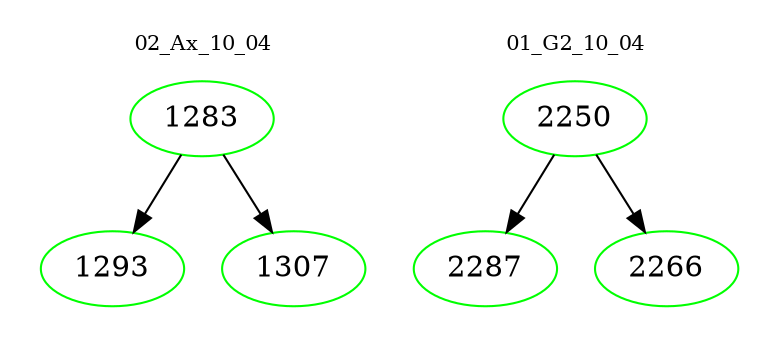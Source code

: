digraph{
subgraph cluster_0 {
color = white
label = "02_Ax_10_04";
fontsize=10;
T0_1283 [label="1283", color="green"]
T0_1283 -> T0_1293 [color="black"]
T0_1293 [label="1293", color="green"]
T0_1283 -> T0_1307 [color="black"]
T0_1307 [label="1307", color="green"]
}
subgraph cluster_1 {
color = white
label = "01_G2_10_04";
fontsize=10;
T1_2250 [label="2250", color="green"]
T1_2250 -> T1_2287 [color="black"]
T1_2287 [label="2287", color="green"]
T1_2250 -> T1_2266 [color="black"]
T1_2266 [label="2266", color="green"]
}
}
